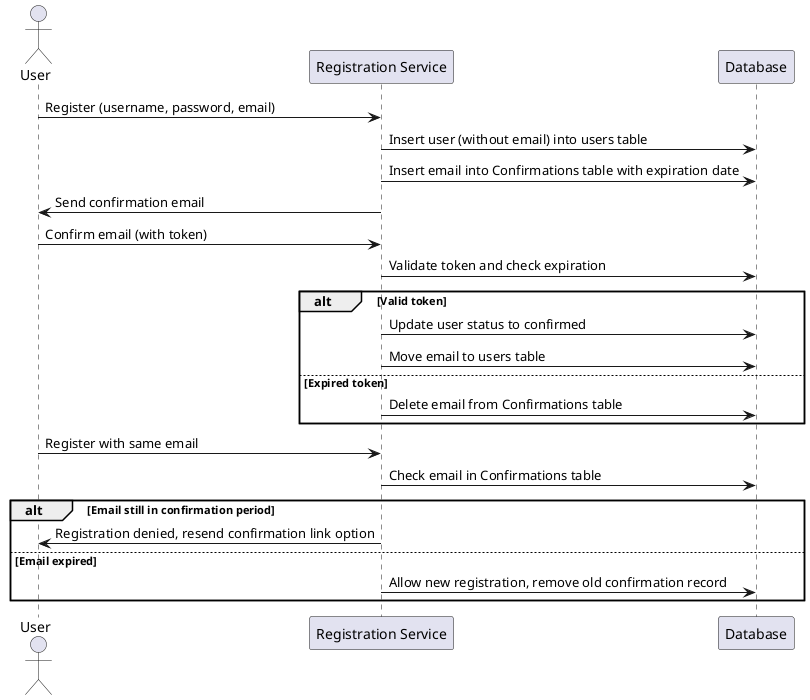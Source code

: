 @startuml

actor User
participant "Registration Service" as RS
participant "Database" as DB

User -> RS: Register (username, password, email)
RS -> DB: Insert user (without email) into users table
RS -> DB: Insert email into Confirmations table with expiration date
RS -> User: Send confirmation email

User -> RS: Confirm email (with token)
RS -> DB: Validate token and check expiration
alt Valid token
    RS -> DB: Update user status to confirmed
    RS -> DB: Move email to users table
else Expired token
    RS -> DB: Delete email from Confirmations table
end

User -> RS: Register with same email
RS -> DB: Check email in Confirmations table
alt Email still in confirmation period
    RS -> User: Registration denied, resend confirmation link option
else Email expired
    RS -> DB: Allow new registration, remove old confirmation record
end

@enduml